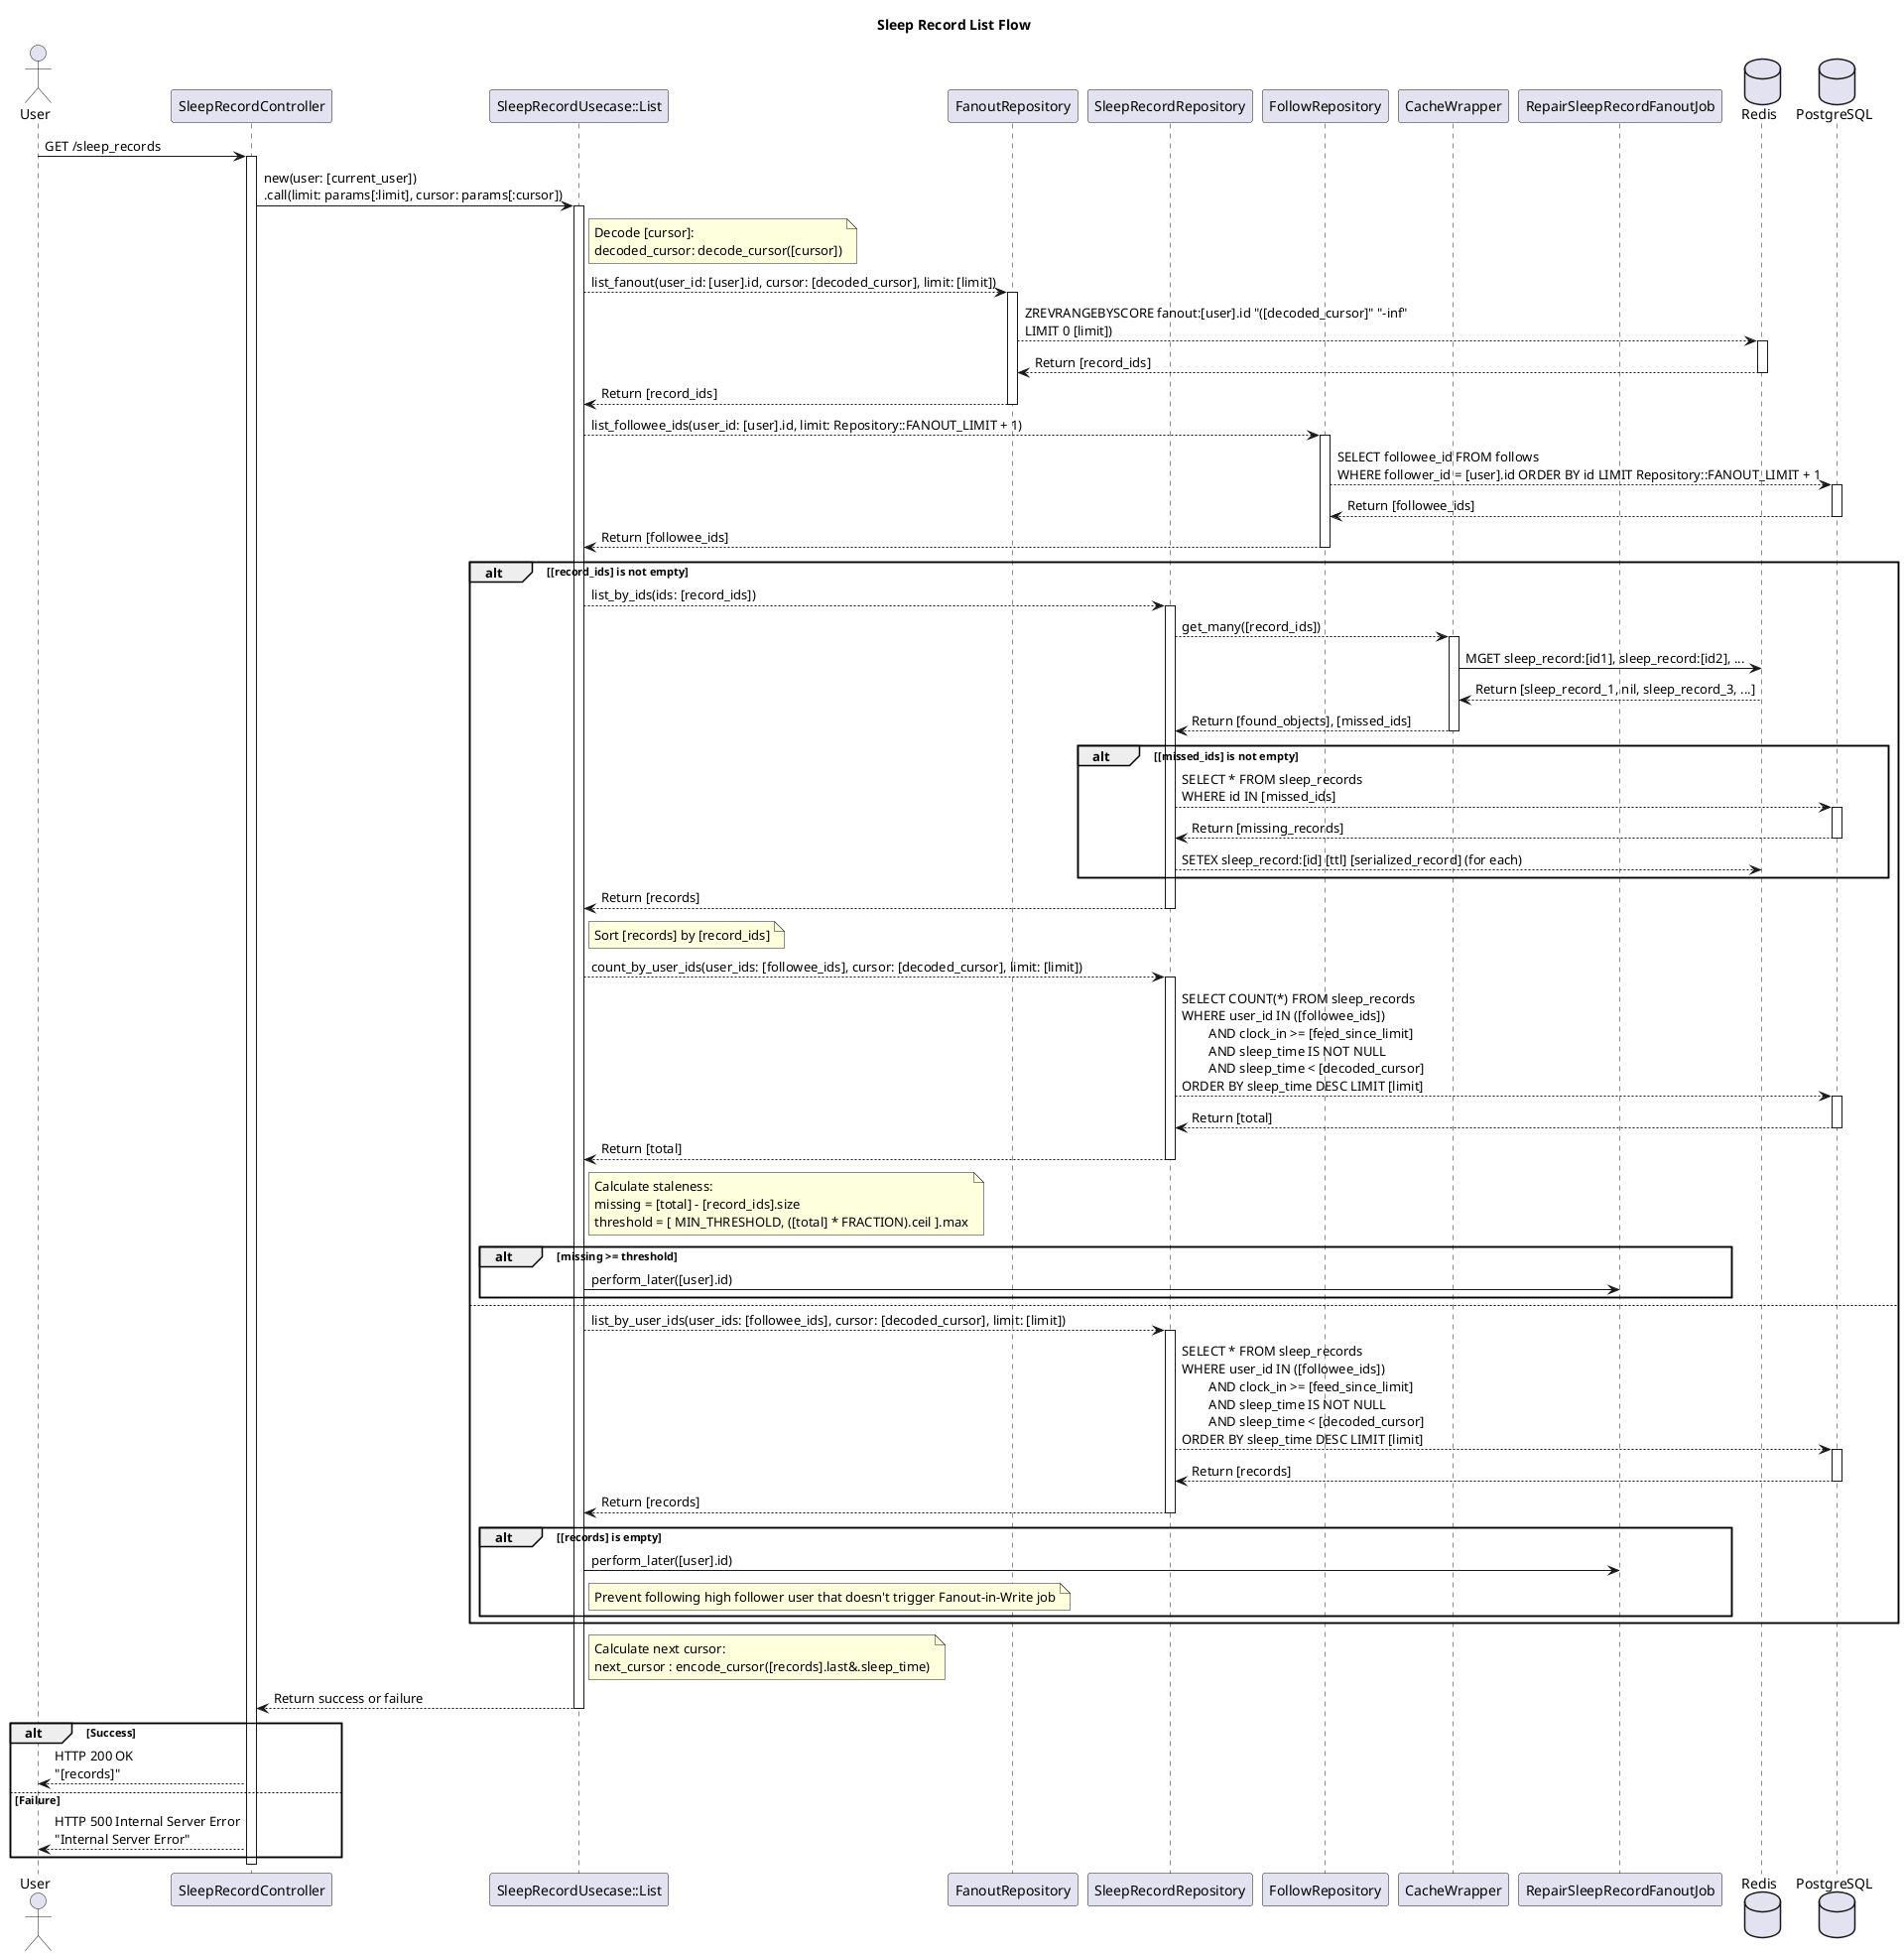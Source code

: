 @startuml SleepRecordListFlow
title Sleep Record List Flow

actor User
participant "SleepRecordController" as Controller
participant "SleepRecordUsecase::List" as Usecase
participant "FanoutRepository" as FanoutRepository
participant "SleepRecordRepository" as SleepRecordRepository
participant "FollowRepository" as FollowRepository
participant "CacheWrapper" as CacheWrapper
participant "RepairSleepRecordFanoutJob" as Job
database "Redis" as Cache
database "PostgreSQL" as DB

User -> Controller: GET /sleep_records
activate Controller

Controller -> Usecase: new(user: [current_user])\n.call(limit: params[:limit], cursor: params[:cursor])
activate Usecase

' Sort records
note right of Usecase
    Decode [cursor]:
    decoded_cursor: decode_cursor([cursor])
end note

Usecase --> FanoutRepository: list_fanout(user_id: [user].id, cursor: [decoded_cursor], limit: [limit])
activate FanoutRepository
FanoutRepository --> Cache: ZREVRANGEBYSCORE fanout:[user].id "([decoded_cursor]" "-inf"\nLIMIT 0 [limit])
activate Cache
Cache --> FanoutRepository: Return [record_ids]
deactivate Cache
FanoutRepository --> Usecase: Return [record_ids]
deactivate FanoutRepository

Usecase --> FollowRepository: list_followee_ids(user_id: [user].id, limit: Repository::FANOUT_LIMIT + 1)
activate FollowRepository
FollowRepository --> DB: SELECT followee_id FROM follows \nWHERE follower_id = [user].id ORDER BY id LIMIT Repository::FANOUT_LIMIT + 1
activate DB
DB --> FollowRepository: Return [followee_ids]
deactivate DB
FollowRepository --> Usecase: Return [followee_ids]
deactivate FollowRepository

alt [record_ids] is not empty
    ' List by IDs
    Usecase --> SleepRecordRepository: list_by_ids(ids: [record_ids])
    activate SleepRecordRepository
    SleepRecordRepository --> CacheWrapper: get_many([record_ids])
    activate CacheWrapper
    CacheWrapper -> Cache: MGET sleep_record:[id1], sleep_record:[id2], ...
    Cache --> CacheWrapper: Return [sleep_record_1, nil, sleep_record_3, ...]
    CacheWrapper --> SleepRecordRepository: Return [found_objects], [missed_ids]
    deactivate CacheWrapper
    
    alt [missed_ids] is not empty
        SleepRecordRepository --> DB: SELECT * FROM sleep_records\nWHERE id IN [missed_ids]
        activate DB
        DB --> SleepRecordRepository: Return [missing_records]
        deactivate DB
        SleepRecordRepository --> Cache: SETEX sleep_record:[id] [ttl] [serialized_record] (for each)
    end

    SleepRecordRepository --> Usecase: Return [records]
    deactivate SleepRecordRepository

    ' Sort records
    note right of Usecase
        Sort [records] by [record_ids]
    end note

    ' Check record staleness
    Usecase --> SleepRecordRepository: count_by_user_ids(user_ids: [followee_ids], cursor: [decoded_cursor], limit: [limit])
    activate SleepRecordRepository
    SleepRecordRepository --> DB: SELECT COUNT(*) FROM sleep_records \nWHERE user_id IN ([followee_ids]) \n\tAND clock_in >= [feed_since_limit] \n\tAND sleep_time IS NOT NULL \n\tAND sleep_time < [decoded_cursor] \nORDER BY sleep_time DESC LIMIT [limit] 
    activate DB
    DB --> SleepRecordRepository: Return [total]
    deactivate DB
    SleepRecordRepository --> Usecase: Return [total]
    deactivate SleepRecordRepository
    note right of Usecase
        Calculate staleness:
        missing = [total] - [record_ids].size
        threshold = [ MIN_THRESHOLD, ([total] * FRACTION).ceil ].max
    end note

    alt missing >= threshold
        Usecase -> Job: perform_later([user].id)
    end
else
    Usecase --> SleepRecordRepository: list_by_user_ids(user_ids: [followee_ids], cursor: [decoded_cursor], limit: [limit])
    activate SleepRecordRepository
    SleepRecordRepository --> DB: SELECT * FROM sleep_records \nWHERE user_id IN ([followee_ids]) \n\tAND clock_in >= [feed_since_limit] \n\tAND sleep_time IS NOT NULL \n\tAND sleep_time < [decoded_cursor] \nORDER BY sleep_time DESC LIMIT [limit] 
    activate DB
    DB --> SleepRecordRepository: Return [records]
    deactivate DB
    SleepRecordRepository --> Usecase: Return [records]
    deactivate SleepRecordRepository

    alt [records] is empty
        Usecase -> Job: perform_later([user].id)
        note right of Usecase
            Prevent following high follower user that doesn't trigger Fanout-in-Write job
        end note
    end
end

note right of Usecase
    Calculate next cursor:
    next_cursor : encode_cursor([records].last&.sleep_time)
end note
Usecase --> Controller: Return success or failure
deactivate Usecase

alt Success
    Controller --> User: HTTP 200 OK\n"[records]"
else Failure
    Controller --> User: HTTP 500 Internal Server Error\n"Internal Server Error"
end
deactivate Controller

@enduml
